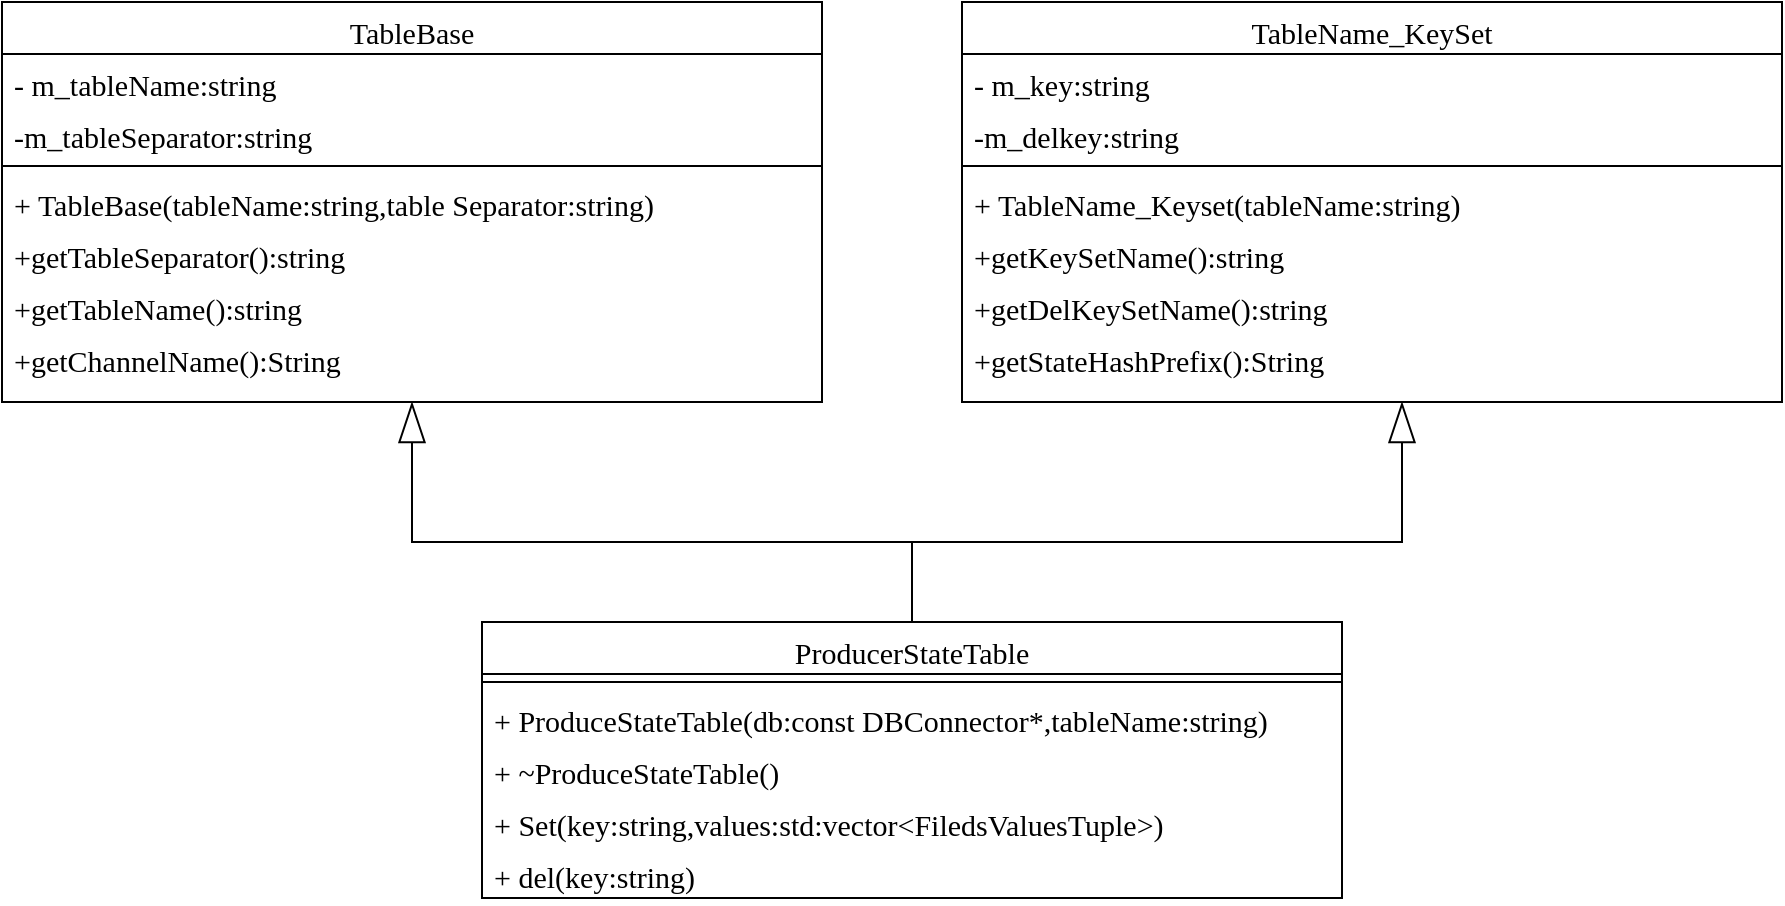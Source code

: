 <mxfile version="21.7.2" type="github">
  <diagram id="C5RBs43oDa-KdzZeNtuy" name="Page-1">
    <mxGraphModel dx="1052" dy="707" grid="1" gridSize="10" guides="1" tooltips="1" connect="1" arrows="1" fold="1" page="1" pageScale="1" pageWidth="827" pageHeight="1169" math="0" shadow="0">
      <root>
        <mxCell id="WIyWlLk6GJQsqaUBKTNV-0" />
        <mxCell id="WIyWlLk6GJQsqaUBKTNV-1" parent="WIyWlLk6GJQsqaUBKTNV-0" />
        <mxCell id="29O6-rAGmPEz5xOUZJ5t-0" value="ProducerStateTable" style="swimlane;fontStyle=0;align=center;verticalAlign=top;childLayout=stackLayout;horizontal=1;startSize=26;horizontalStack=0;resizeParent=1;resizeLast=0;collapsible=1;marginBottom=0;rounded=0;shadow=0;strokeWidth=1;fontSize=15;fontFamily=Times New Roman;" parent="WIyWlLk6GJQsqaUBKTNV-1" vertex="1">
          <mxGeometry x="300" y="400" width="430" height="138" as="geometry">
            <mxRectangle x="130" y="380" width="160" height="26" as="alternateBounds" />
          </mxGeometry>
        </mxCell>
        <mxCell id="29O6-rAGmPEz5xOUZJ5t-1" value="" style="line;html=1;strokeWidth=1;align=left;verticalAlign=middle;spacingTop=-1;spacingLeft=3;spacingRight=3;rotatable=0;labelPosition=right;points=[];portConstraint=eastwest;fontSize=15;fontFamily=Times New Roman;" parent="29O6-rAGmPEz5xOUZJ5t-0" vertex="1">
          <mxGeometry y="26" width="430" height="8" as="geometry" />
        </mxCell>
        <mxCell id="29O6-rAGmPEz5xOUZJ5t-2" value="+ ProduceStateTable(db:const DBConnector*,tableName:string)" style="text;align=left;verticalAlign=top;spacingLeft=4;spacingRight=4;overflow=hidden;rotatable=0;points=[[0,0.5],[1,0.5]];portConstraint=eastwest;fontSize=15;fontFamily=Times New Roman;" parent="29O6-rAGmPEz5xOUZJ5t-0" vertex="1">
          <mxGeometry y="34" width="430" height="26" as="geometry" />
        </mxCell>
        <mxCell id="29O6-rAGmPEz5xOUZJ5t-3" value="+ ~ProduceStateTable()" style="text;align=left;verticalAlign=top;spacingLeft=4;spacingRight=4;overflow=hidden;rotatable=0;points=[[0,0.5],[1,0.5]];portConstraint=eastwest;fontSize=15;fontFamily=Times New Roman;" parent="29O6-rAGmPEz5xOUZJ5t-0" vertex="1">
          <mxGeometry y="60" width="430" height="26" as="geometry" />
        </mxCell>
        <mxCell id="29O6-rAGmPEz5xOUZJ5t-4" value="+ Set(key:string,values:std:vector&lt;FiledsValuesTuple&gt;)" style="text;align=left;verticalAlign=top;spacingLeft=4;spacingRight=4;overflow=hidden;rotatable=0;points=[[0,0.5],[1,0.5]];portConstraint=eastwest;fontSize=15;fontFamily=Times New Roman;" parent="29O6-rAGmPEz5xOUZJ5t-0" vertex="1">
          <mxGeometry y="86" width="430" height="26" as="geometry" />
        </mxCell>
        <mxCell id="29O6-rAGmPEz5xOUZJ5t-5" value="+ del(key:string)" style="text;align=left;verticalAlign=top;spacingLeft=4;spacingRight=4;overflow=hidden;rotatable=0;points=[[0,0.5],[1,0.5]];portConstraint=eastwest;fontSize=15;fontFamily=Times New Roman;" parent="29O6-rAGmPEz5xOUZJ5t-0" vertex="1">
          <mxGeometry y="112" width="430" height="26" as="geometry" />
        </mxCell>
        <mxCell id="29O6-rAGmPEz5xOUZJ5t-8" value="TableBase" style="swimlane;fontStyle=0;align=center;verticalAlign=top;childLayout=stackLayout;horizontal=1;startSize=26;horizontalStack=0;resizeParent=1;resizeLast=0;collapsible=1;marginBottom=0;rounded=0;shadow=0;strokeWidth=1;fontSize=15;fontFamily=Times New Roman;" parent="WIyWlLk6GJQsqaUBKTNV-1" vertex="1">
          <mxGeometry x="60" y="90" width="410" height="200" as="geometry">
            <mxRectangle x="230" y="140" width="160" height="26" as="alternateBounds" />
          </mxGeometry>
        </mxCell>
        <mxCell id="29O6-rAGmPEz5xOUZJ5t-9" value="- m_tableName:string" style="text;align=left;verticalAlign=top;spacingLeft=4;spacingRight=4;overflow=hidden;rotatable=0;points=[[0,0.5],[1,0.5]];portConstraint=eastwest;fontSize=15;fontFamily=Times New Roman;" parent="29O6-rAGmPEz5xOUZJ5t-8" vertex="1">
          <mxGeometry y="26" width="410" height="26" as="geometry" />
        </mxCell>
        <mxCell id="29O6-rAGmPEz5xOUZJ5t-10" value="-m_tableSeparator:string" style="text;align=left;verticalAlign=top;spacingLeft=4;spacingRight=4;overflow=hidden;rotatable=0;points=[[0,0.5],[1,0.5]];portConstraint=eastwest;rounded=0;shadow=0;html=0;fontSize=15;fontFamily=Times New Roman;" parent="29O6-rAGmPEz5xOUZJ5t-8" vertex="1">
          <mxGeometry y="52" width="410" height="26" as="geometry" />
        </mxCell>
        <mxCell id="29O6-rAGmPEz5xOUZJ5t-11" value="" style="line;html=1;strokeWidth=1;align=left;verticalAlign=middle;spacingTop=-1;spacingLeft=3;spacingRight=3;rotatable=0;labelPosition=right;points=[];portConstraint=eastwest;fontSize=15;fontFamily=Times New Roman;" parent="29O6-rAGmPEz5xOUZJ5t-8" vertex="1">
          <mxGeometry y="78" width="410" height="8" as="geometry" />
        </mxCell>
        <mxCell id="29O6-rAGmPEz5xOUZJ5t-12" value="+ TableBase(tableName:string,table Separator:string)" style="text;align=left;verticalAlign=top;spacingLeft=4;spacingRight=4;overflow=hidden;rotatable=0;points=[[0,0.5],[1,0.5]];portConstraint=eastwest;rounded=0;shadow=0;html=0;fontSize=15;fontFamily=Times New Roman;" parent="29O6-rAGmPEz5xOUZJ5t-8" vertex="1">
          <mxGeometry y="86" width="410" height="26" as="geometry" />
        </mxCell>
        <mxCell id="29O6-rAGmPEz5xOUZJ5t-13" value="+getTableSeparator():string" style="text;align=left;verticalAlign=top;spacingLeft=4;spacingRight=4;overflow=hidden;rotatable=0;points=[[0,0.5],[1,0.5]];portConstraint=eastwest;rounded=0;shadow=0;html=0;fontSize=15;fontFamily=Times New Roman;" parent="29O6-rAGmPEz5xOUZJ5t-8" vertex="1">
          <mxGeometry y="112" width="410" height="26" as="geometry" />
        </mxCell>
        <mxCell id="29O6-rAGmPEz5xOUZJ5t-14" value="+getTableName():string" style="text;align=left;verticalAlign=top;spacingLeft=4;spacingRight=4;overflow=hidden;rotatable=0;points=[[0,0.5],[1,0.5]];portConstraint=eastwest;rounded=0;shadow=0;html=0;fontSize=15;fontFamily=Times New Roman;" parent="29O6-rAGmPEz5xOUZJ5t-8" vertex="1">
          <mxGeometry y="138" width="410" height="26" as="geometry" />
        </mxCell>
        <mxCell id="29O6-rAGmPEz5xOUZJ5t-15" value="+getChannelName():String" style="text;align=left;verticalAlign=top;spacingLeft=4;spacingRight=4;overflow=hidden;rotatable=0;points=[[0,0.5],[1,0.5]];portConstraint=eastwest;rounded=0;shadow=0;html=0;fontSize=15;fontFamily=Times New Roman;" parent="29O6-rAGmPEz5xOUZJ5t-8" vertex="1">
          <mxGeometry y="164" width="410" height="26" as="geometry" />
        </mxCell>
        <mxCell id="29O6-rAGmPEz5xOUZJ5t-16" value="TableName_KeySet" style="swimlane;fontStyle=0;align=center;verticalAlign=top;childLayout=stackLayout;horizontal=1;startSize=26;horizontalStack=0;resizeParent=1;resizeLast=0;collapsible=1;marginBottom=0;rounded=0;shadow=0;strokeWidth=1;fontSize=15;fontFamily=Times New Roman;" parent="WIyWlLk6GJQsqaUBKTNV-1" vertex="1">
          <mxGeometry x="540" y="90" width="410" height="200" as="geometry">
            <mxRectangle x="230" y="140" width="160" height="26" as="alternateBounds" />
          </mxGeometry>
        </mxCell>
        <mxCell id="29O6-rAGmPEz5xOUZJ5t-17" value="- m_key:string" style="text;align=left;verticalAlign=top;spacingLeft=4;spacingRight=4;overflow=hidden;rotatable=0;points=[[0,0.5],[1,0.5]];portConstraint=eastwest;fontSize=15;fontFamily=Times New Roman;" parent="29O6-rAGmPEz5xOUZJ5t-16" vertex="1">
          <mxGeometry y="26" width="410" height="26" as="geometry" />
        </mxCell>
        <mxCell id="29O6-rAGmPEz5xOUZJ5t-18" value="-m_delkey:string" style="text;align=left;verticalAlign=top;spacingLeft=4;spacingRight=4;overflow=hidden;rotatable=0;points=[[0,0.5],[1,0.5]];portConstraint=eastwest;rounded=0;shadow=0;html=0;fontSize=15;fontFamily=Times New Roman;" parent="29O6-rAGmPEz5xOUZJ5t-16" vertex="1">
          <mxGeometry y="52" width="410" height="26" as="geometry" />
        </mxCell>
        <mxCell id="29O6-rAGmPEz5xOUZJ5t-19" value="" style="line;html=1;strokeWidth=1;align=left;verticalAlign=middle;spacingTop=-1;spacingLeft=3;spacingRight=3;rotatable=0;labelPosition=right;points=[];portConstraint=eastwest;fontSize=15;fontFamily=Times New Roman;" parent="29O6-rAGmPEz5xOUZJ5t-16" vertex="1">
          <mxGeometry y="78" width="410" height="8" as="geometry" />
        </mxCell>
        <mxCell id="29O6-rAGmPEz5xOUZJ5t-20" value="+ TableName_Keyset(tableName:string)" style="text;align=left;verticalAlign=top;spacingLeft=4;spacingRight=4;overflow=hidden;rotatable=0;points=[[0,0.5],[1,0.5]];portConstraint=eastwest;rounded=0;shadow=0;html=0;fontSize=15;fontFamily=Times New Roman;" parent="29O6-rAGmPEz5xOUZJ5t-16" vertex="1">
          <mxGeometry y="86" width="410" height="26" as="geometry" />
        </mxCell>
        <mxCell id="29O6-rAGmPEz5xOUZJ5t-21" value="+getKeySetName():string" style="text;align=left;verticalAlign=top;spacingLeft=4;spacingRight=4;overflow=hidden;rotatable=0;points=[[0,0.5],[1,0.5]];portConstraint=eastwest;rounded=0;shadow=0;html=0;fontSize=15;fontFamily=Times New Roman;" parent="29O6-rAGmPEz5xOUZJ5t-16" vertex="1">
          <mxGeometry y="112" width="410" height="26" as="geometry" />
        </mxCell>
        <mxCell id="29O6-rAGmPEz5xOUZJ5t-22" value="+getDelKeySetName():string" style="text;align=left;verticalAlign=top;spacingLeft=4;spacingRight=4;overflow=hidden;rotatable=0;points=[[0,0.5],[1,0.5]];portConstraint=eastwest;rounded=0;shadow=0;html=0;fontSize=15;fontFamily=Times New Roman;" parent="29O6-rAGmPEz5xOUZJ5t-16" vertex="1">
          <mxGeometry y="138" width="410" height="26" as="geometry" />
        </mxCell>
        <mxCell id="29O6-rAGmPEz5xOUZJ5t-23" value="+getStateHashPrefix():String" style="text;align=left;verticalAlign=top;spacingLeft=4;spacingRight=4;overflow=hidden;rotatable=0;points=[[0,0.5],[1,0.5]];portConstraint=eastwest;rounded=0;shadow=0;html=0;fontSize=15;fontFamily=Times New Roman;" parent="29O6-rAGmPEz5xOUZJ5t-16" vertex="1">
          <mxGeometry y="164" width="410" height="26" as="geometry" />
        </mxCell>
        <mxCell id="29O6-rAGmPEz5xOUZJ5t-24" value="" style="endArrow=blockThin;html=1;rounded=0;exitX=0.5;exitY=0;exitDx=0;exitDy=0;endFill=0;strokeWidth=1;endSize=18;fontSize=15;fontFamily=Times New Roman;" parent="WIyWlLk6GJQsqaUBKTNV-1" source="29O6-rAGmPEz5xOUZJ5t-0" edge="1">
          <mxGeometry width="50" height="50" relative="1" as="geometry">
            <mxPoint x="520" y="560" as="sourcePoint" />
            <mxPoint x="760" y="290" as="targetPoint" />
            <Array as="points">
              <mxPoint x="515" y="360" />
              <mxPoint x="760" y="360" />
            </Array>
          </mxGeometry>
        </mxCell>
        <mxCell id="29O6-rAGmPEz5xOUZJ5t-25" value="" style="endArrow=blockThin;html=1;rounded=0;entryX=0.5;entryY=1;entryDx=0;entryDy=0;exitX=0.5;exitY=0;exitDx=0;exitDy=0;endFill=0;strokeWidth=1;endSize=18;fontSize=15;fontFamily=Times New Roman;" parent="WIyWlLk6GJQsqaUBKTNV-1" source="29O6-rAGmPEz5xOUZJ5t-0" target="29O6-rAGmPEz5xOUZJ5t-8" edge="1">
          <mxGeometry width="50" height="50" relative="1" as="geometry">
            <mxPoint x="410" y="720" as="sourcePoint" />
            <mxPoint x="410" y="580" as="targetPoint" />
            <Array as="points">
              <mxPoint x="515" y="360" />
              <mxPoint x="265" y="360" />
            </Array>
          </mxGeometry>
        </mxCell>
      </root>
    </mxGraphModel>
  </diagram>
</mxfile>
